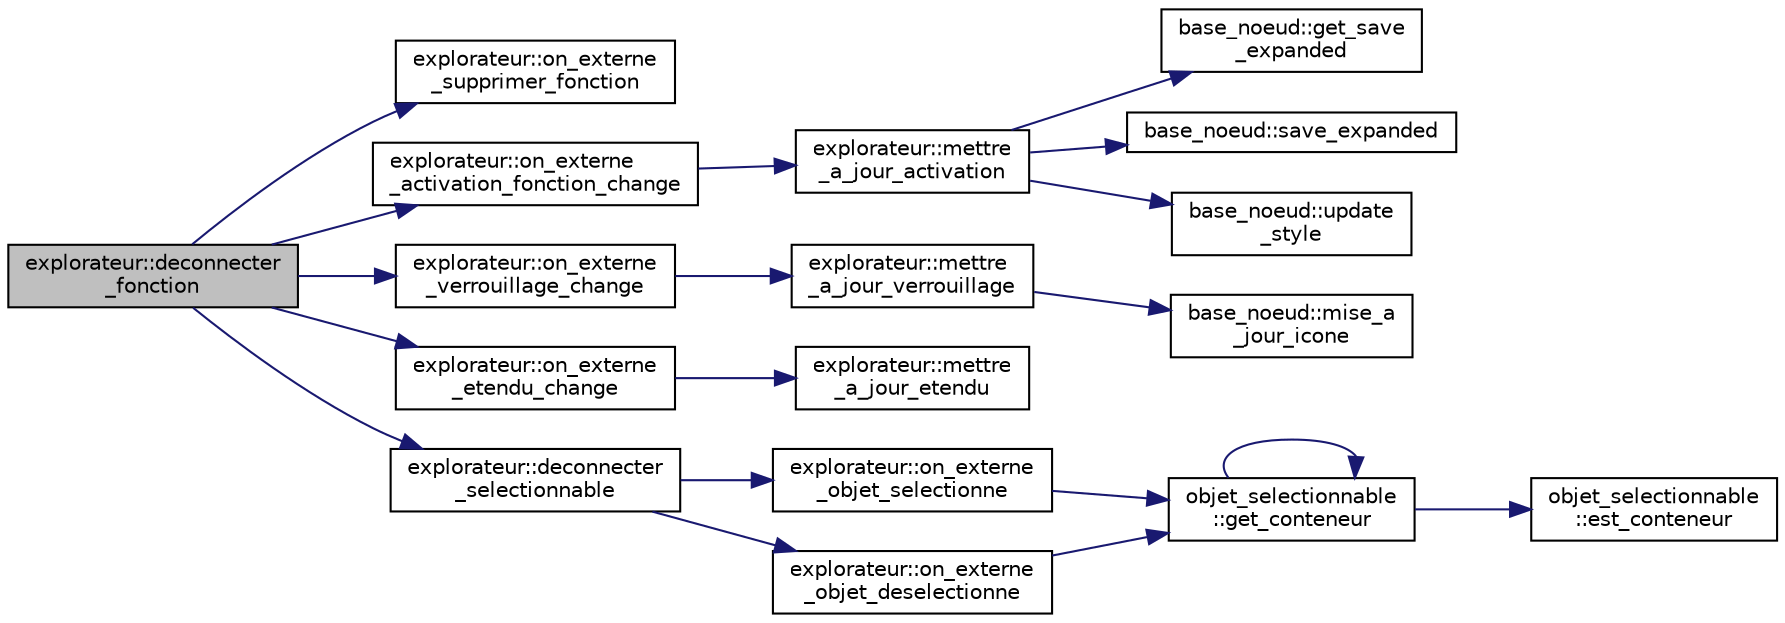 digraph "explorateur::deconnecter_fonction"
{
  edge [fontname="Helvetica",fontsize="10",labelfontname="Helvetica",labelfontsize="10"];
  node [fontname="Helvetica",fontsize="10",shape=record];
  rankdir="LR";
  Node543 [label="explorateur::deconnecter\l_fonction",height=0.2,width=0.4,color="black", fillcolor="grey75", style="filled", fontcolor="black"];
  Node543 -> Node544 [color="midnightblue",fontsize="10",style="solid",fontname="Helvetica"];
  Node544 [label="explorateur::on_externe\l_supprimer_fonction",height=0.2,width=0.4,color="black", fillcolor="white", style="filled",URL="$classexplorateur.html#ae43b4a7ba4f0643465b3e2092b674d08"];
  Node543 -> Node545 [color="midnightblue",fontsize="10",style="solid",fontname="Helvetica"];
  Node545 [label="explorateur::on_externe\l_activation_fonction_change",height=0.2,width=0.4,color="black", fillcolor="white", style="filled",URL="$classexplorateur.html#a1384795a69acb9eaabee919bf04568e1"];
  Node545 -> Node546 [color="midnightblue",fontsize="10",style="solid",fontname="Helvetica"];
  Node546 [label="explorateur::mettre\l_a_jour_activation",height=0.2,width=0.4,color="black", fillcolor="white", style="filled",URL="$classexplorateur.html#a1c0d1a2f970f2b4d9560f33f74030f7a"];
  Node546 -> Node547 [color="midnightblue",fontsize="10",style="solid",fontname="Helvetica"];
  Node547 [label="base_noeud::get_save\l_expanded",height=0.2,width=0.4,color="black", fillcolor="white", style="filled",URL="$classbase__noeud.html#a32dabd19461a1e4db86b6e1c79bf9cbc"];
  Node546 -> Node548 [color="midnightblue",fontsize="10",style="solid",fontname="Helvetica"];
  Node548 [label="base_noeud::save_expanded",height=0.2,width=0.4,color="black", fillcolor="white", style="filled",URL="$classbase__noeud.html#a5fe905edcc9ff83f21a5d324c8a21bda"];
  Node546 -> Node549 [color="midnightblue",fontsize="10",style="solid",fontname="Helvetica"];
  Node549 [label="base_noeud::update\l_style",height=0.2,width=0.4,color="black", fillcolor="white", style="filled",URL="$classbase__noeud.html#a783e0dfa46ccf7dbf033d9309b878ba8"];
  Node543 -> Node550 [color="midnightblue",fontsize="10",style="solid",fontname="Helvetica"];
  Node550 [label="explorateur::on_externe\l_verrouillage_change",height=0.2,width=0.4,color="black", fillcolor="white", style="filled",URL="$classexplorateur.html#afce2e984617f7198974bcd4db9c4175a"];
  Node550 -> Node551 [color="midnightblue",fontsize="10",style="solid",fontname="Helvetica"];
  Node551 [label="explorateur::mettre\l_a_jour_verrouillage",height=0.2,width=0.4,color="black", fillcolor="white", style="filled",URL="$classexplorateur.html#aa8f6a55c7d9b6e0ef699eb49af4cc2b7"];
  Node551 -> Node552 [color="midnightblue",fontsize="10",style="solid",fontname="Helvetica"];
  Node552 [label="base_noeud::mise_a\l_jour_icone",height=0.2,width=0.4,color="black", fillcolor="white", style="filled",URL="$classbase__noeud.html#ace8a7076d9e5a5d6644d801ac53f2f93"];
  Node543 -> Node553 [color="midnightblue",fontsize="10",style="solid",fontname="Helvetica"];
  Node553 [label="explorateur::on_externe\l_etendu_change",height=0.2,width=0.4,color="black", fillcolor="white", style="filled",URL="$classexplorateur.html#a5098ff7776e4773ff3386a9bac9d9307"];
  Node553 -> Node554 [color="midnightblue",fontsize="10",style="solid",fontname="Helvetica"];
  Node554 [label="explorateur::mettre\l_a_jour_etendu",height=0.2,width=0.4,color="black", fillcolor="white", style="filled",URL="$classexplorateur.html#a09836e70d0641f3b692eeb070110f912"];
  Node543 -> Node555 [color="midnightblue",fontsize="10",style="solid",fontname="Helvetica"];
  Node555 [label="explorateur::deconnecter\l_selectionnable",height=0.2,width=0.4,color="black", fillcolor="white", style="filled",URL="$classexplorateur.html#aeb433337c59b580a9e33350164e71e22"];
  Node555 -> Node556 [color="midnightblue",fontsize="10",style="solid",fontname="Helvetica"];
  Node556 [label="explorateur::on_externe\l_objet_selectionne",height=0.2,width=0.4,color="black", fillcolor="white", style="filled",URL="$classexplorateur.html#a0fce137b4ac1ce06dcb7bc9f6a561882"];
  Node556 -> Node557 [color="midnightblue",fontsize="10",style="solid",fontname="Helvetica"];
  Node557 [label="objet_selectionnable\l::get_conteneur",height=0.2,width=0.4,color="black", fillcolor="white", style="filled",URL="$classobjet__selectionnable.html#ab809d020155b7fec48ff3adbe15c9b65"];
  Node557 -> Node558 [color="midnightblue",fontsize="10",style="solid",fontname="Helvetica"];
  Node558 [label="objet_selectionnable\l::est_conteneur",height=0.2,width=0.4,color="black", fillcolor="white", style="filled",URL="$classobjet__selectionnable.html#a2c6b5b342b5f3a9f48893f793f935e0f"];
  Node557 -> Node557 [color="midnightblue",fontsize="10",style="solid",fontname="Helvetica"];
  Node555 -> Node559 [color="midnightblue",fontsize="10",style="solid",fontname="Helvetica"];
  Node559 [label="explorateur::on_externe\l_objet_deselectionne",height=0.2,width=0.4,color="black", fillcolor="white", style="filled",URL="$classexplorateur.html#a0c03c6386f018765f8392b95b46c19b0"];
  Node559 -> Node557 [color="midnightblue",fontsize="10",style="solid",fontname="Helvetica"];
}

